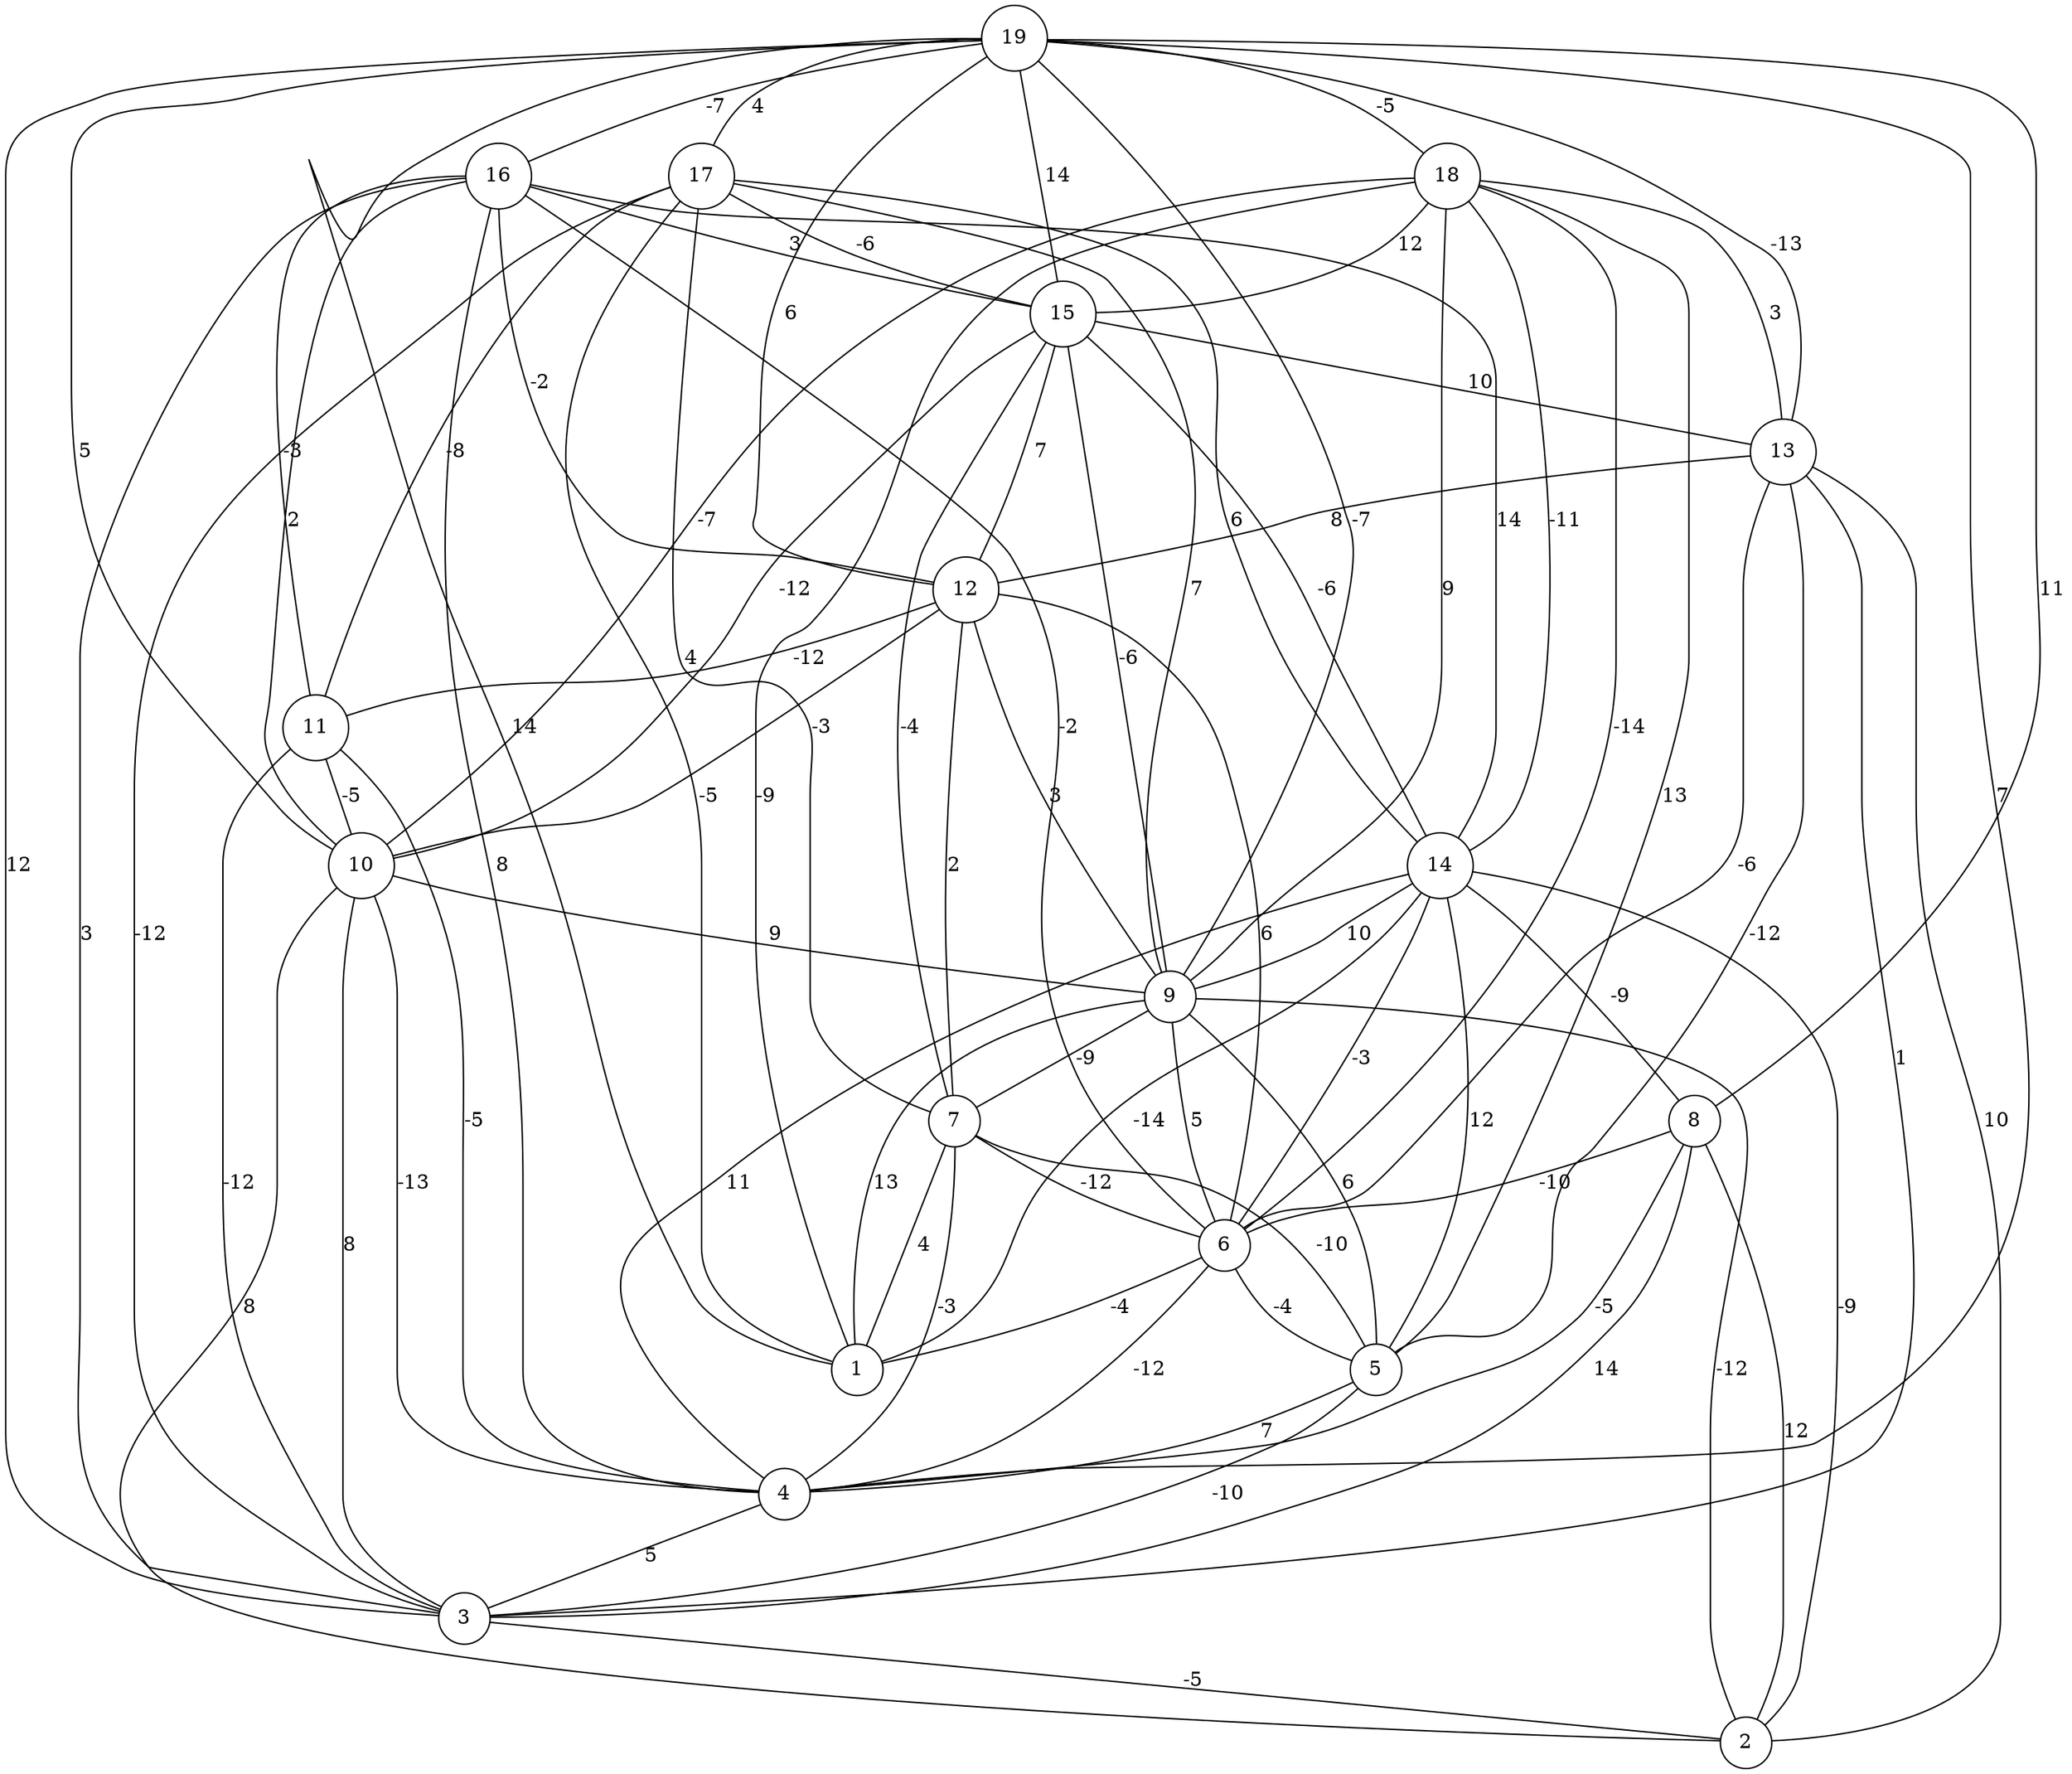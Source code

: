 graph { 
	 fontname="Helvetica,Arial,sans-serif" 
	 node [shape = circle]; 
	 19 -- 1 [label = "14"];
	 19 -- 3 [label = "12"];
	 19 -- 4 [label = "7"];
	 19 -- 8 [label = "11"];
	 19 -- 9 [label = "-7"];
	 19 -- 10 [label = "5"];
	 19 -- 12 [label = "6"];
	 19 -- 13 [label = "-13"];
	 19 -- 15 [label = "14"];
	 19 -- 16 [label = "-7"];
	 19 -- 17 [label = "4"];
	 19 -- 18 [label = "-5"];
	 18 -- 1 [label = "-9"];
	 18 -- 5 [label = "13"];
	 18 -- 6 [label = "-14"];
	 18 -- 9 [label = "9"];
	 18 -- 10 [label = "-7"];
	 18 -- 13 [label = "3"];
	 18 -- 14 [label = "-11"];
	 18 -- 15 [label = "12"];
	 17 -- 1 [label = "-5"];
	 17 -- 3 [label = "-12"];
	 17 -- 7 [label = "4"];
	 17 -- 9 [label = "7"];
	 17 -- 11 [label = "-8"];
	 17 -- 14 [label = "6"];
	 17 -- 15 [label = "-6"];
	 16 -- 3 [label = "3"];
	 16 -- 4 [label = "8"];
	 16 -- 6 [label = "-2"];
	 16 -- 10 [label = "2"];
	 16 -- 11 [label = "-3"];
	 16 -- 12 [label = "-2"];
	 16 -- 14 [label = "14"];
	 16 -- 15 [label = "3"];
	 15 -- 7 [label = "-4"];
	 15 -- 9 [label = "-6"];
	 15 -- 10 [label = "-12"];
	 15 -- 12 [label = "7"];
	 15 -- 13 [label = "10"];
	 15 -- 14 [label = "-6"];
	 14 -- 1 [label = "-14"];
	 14 -- 2 [label = "-9"];
	 14 -- 4 [label = "11"];
	 14 -- 5 [label = "12"];
	 14 -- 6 [label = "-3"];
	 14 -- 8 [label = "-9"];
	 14 -- 9 [label = "10"];
	 13 -- 2 [label = "10"];
	 13 -- 3 [label = "1"];
	 13 -- 5 [label = "-12"];
	 13 -- 6 [label = "-6"];
	 13 -- 12 [label = "8"];
	 12 -- 6 [label = "6"];
	 12 -- 7 [label = "2"];
	 12 -- 9 [label = "3"];
	 12 -- 10 [label = "-3"];
	 12 -- 11 [label = "-12"];
	 11 -- 3 [label = "-12"];
	 11 -- 4 [label = "-5"];
	 11 -- 10 [label = "-5"];
	 10 -- 2 [label = "8"];
	 10 -- 3 [label = "8"];
	 10 -- 4 [label = "-13"];
	 10 -- 9 [label = "9"];
	 9 -- 1 [label = "13"];
	 9 -- 2 [label = "-12"];
	 9 -- 5 [label = "6"];
	 9 -- 6 [label = "5"];
	 9 -- 7 [label = "-9"];
	 8 -- 2 [label = "12"];
	 8 -- 3 [label = "14"];
	 8 -- 4 [label = "-5"];
	 8 -- 6 [label = "-10"];
	 7 -- 1 [label = "4"];
	 7 -- 4 [label = "-3"];
	 7 -- 5 [label = "-10"];
	 7 -- 6 [label = "-12"];
	 6 -- 1 [label = "-4"];
	 6 -- 4 [label = "-12"];
	 6 -- 5 [label = "-4"];
	 5 -- 3 [label = "-10"];
	 5 -- 4 [label = "7"];
	 4 -- 3 [label = "5"];
	 3 -- 2 [label = "-5"];
	 1;
	 2;
	 3;
	 4;
	 5;
	 6;
	 7;
	 8;
	 9;
	 10;
	 11;
	 12;
	 13;
	 14;
	 15;
	 16;
	 17;
	 18;
	 19;
}
